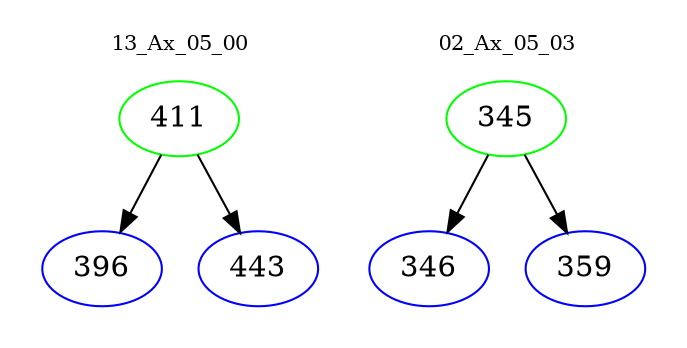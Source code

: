 digraph{
subgraph cluster_0 {
color = white
label = "13_Ax_05_00";
fontsize=10;
T0_411 [label="411", color="green"]
T0_411 -> T0_396 [color="black"]
T0_396 [label="396", color="blue"]
T0_411 -> T0_443 [color="black"]
T0_443 [label="443", color="blue"]
}
subgraph cluster_1 {
color = white
label = "02_Ax_05_03";
fontsize=10;
T1_345 [label="345", color="green"]
T1_345 -> T1_346 [color="black"]
T1_346 [label="346", color="blue"]
T1_345 -> T1_359 [color="black"]
T1_359 [label="359", color="blue"]
}
}
